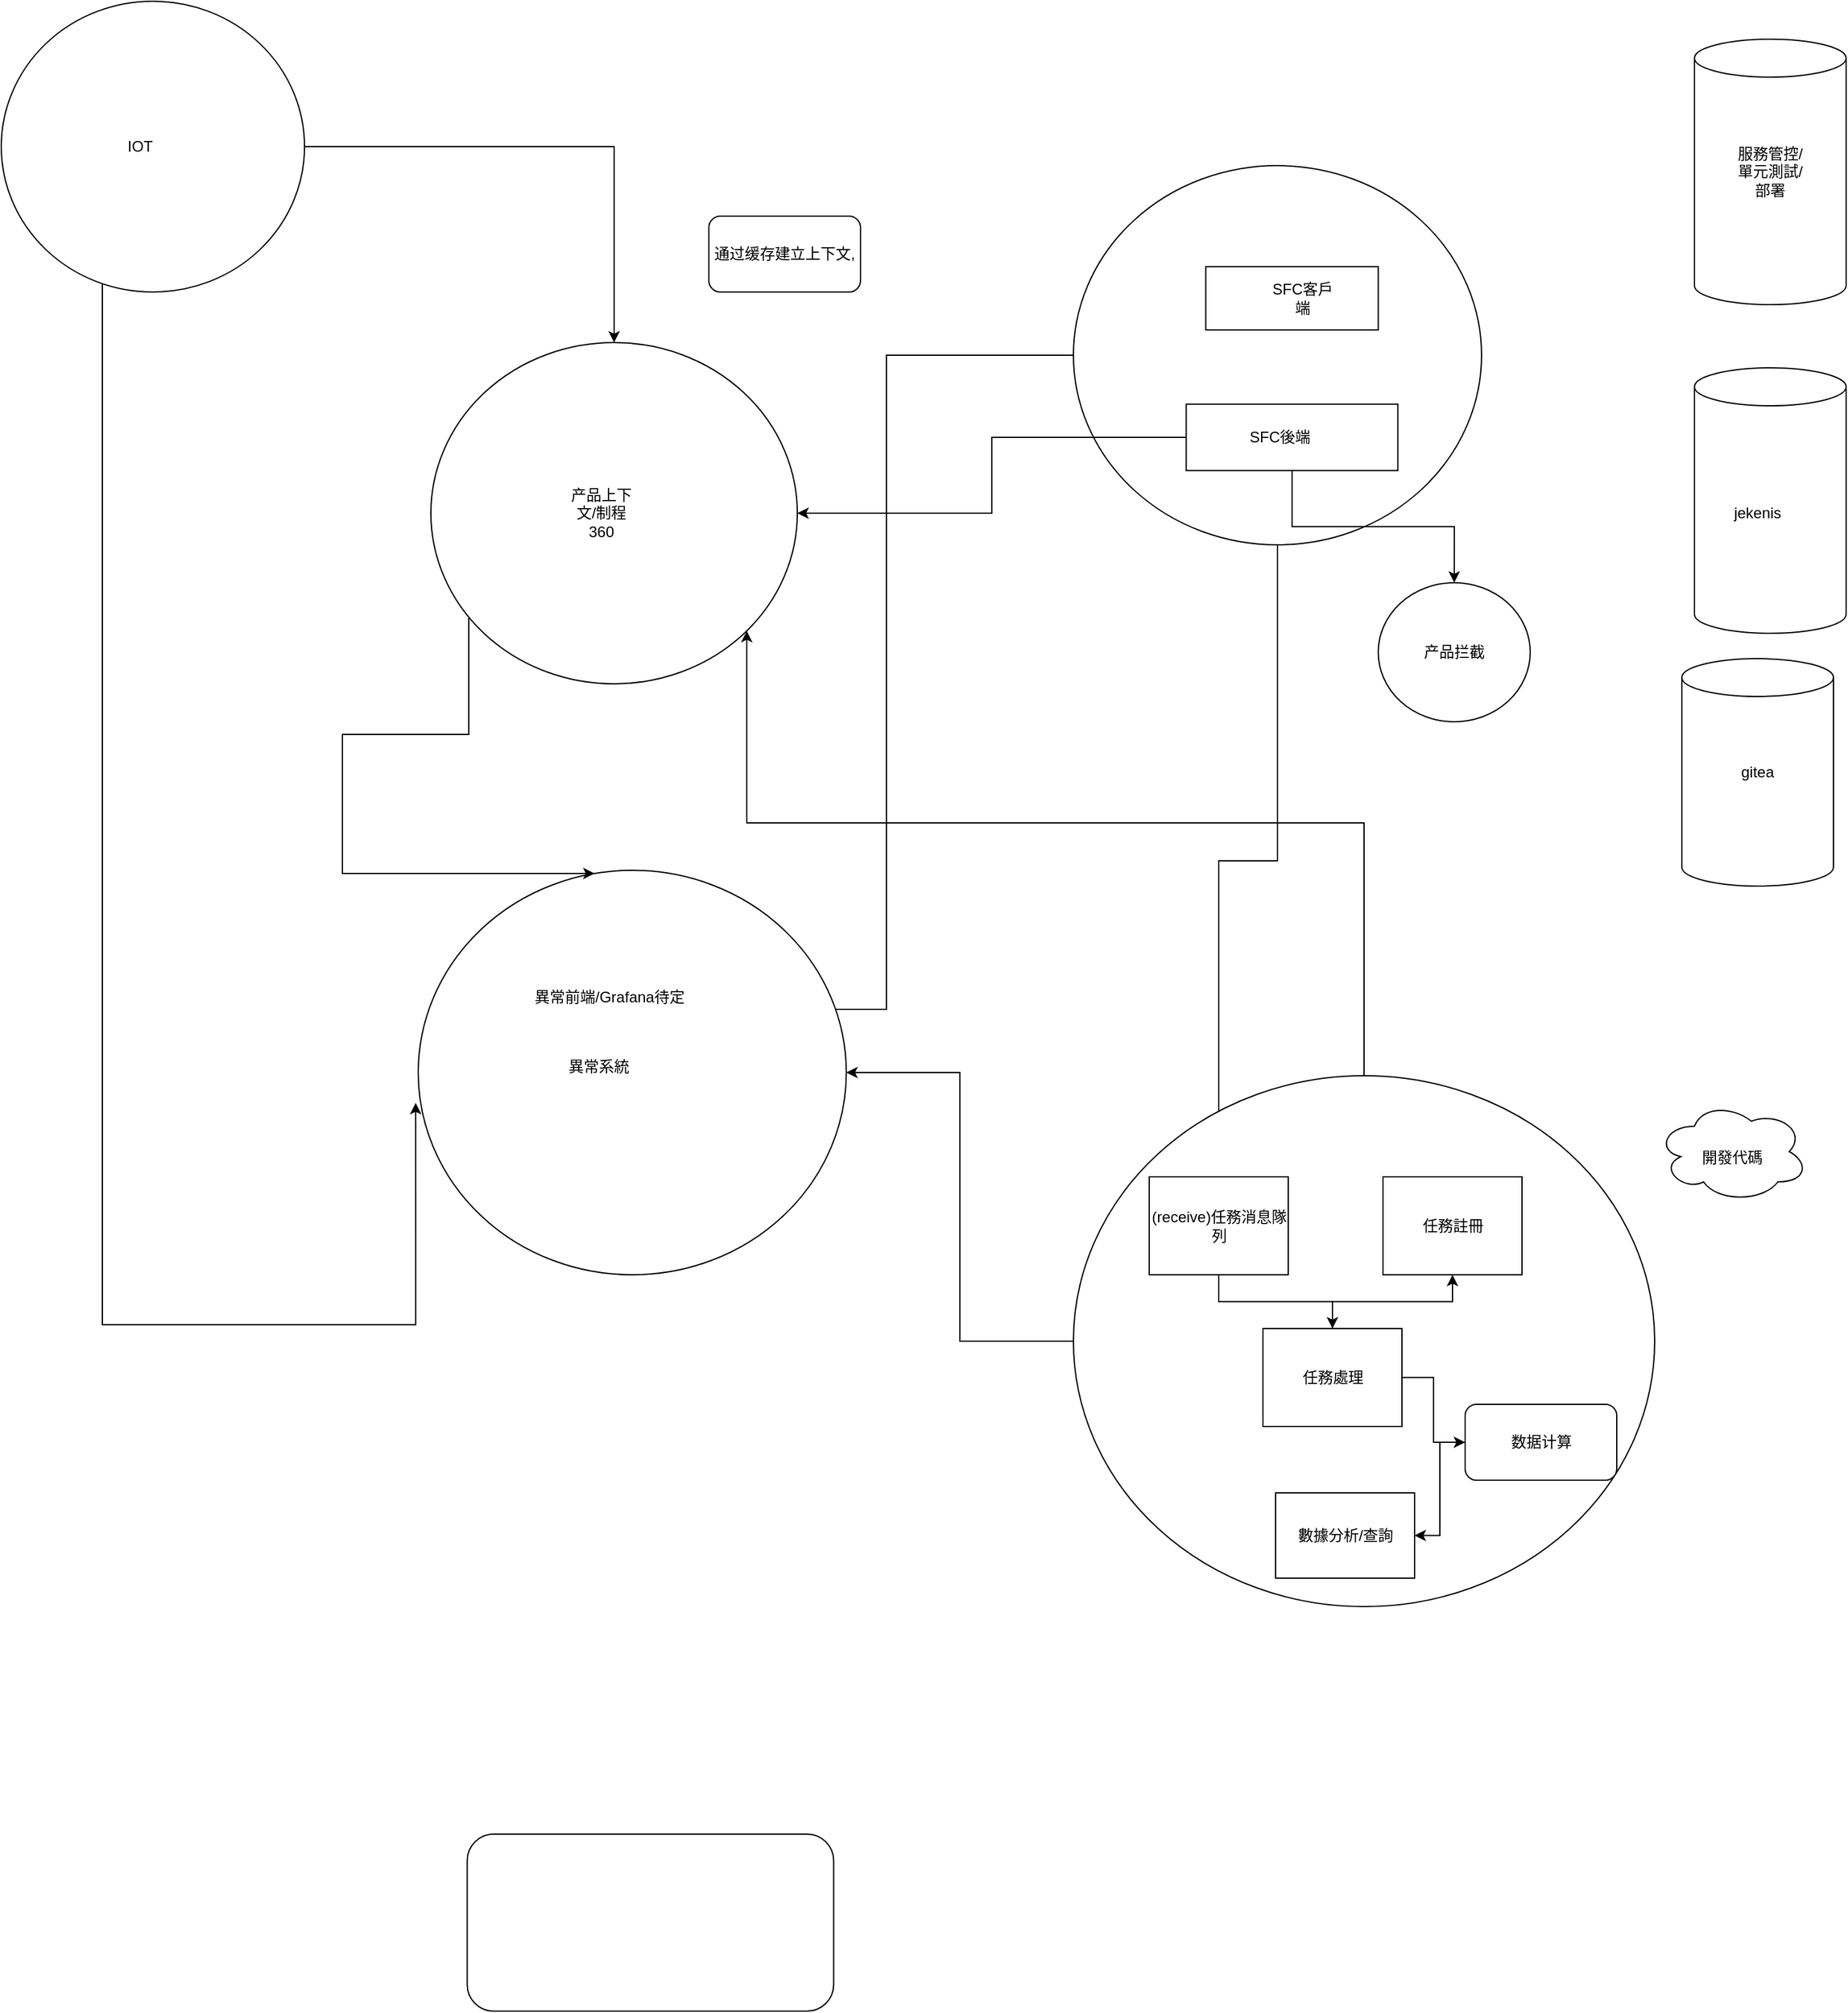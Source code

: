 <mxfile version="28.2.0">
  <diagram name="第 1 页" id="F0XA9BGTJGQq8EJeW2Vg">
    <mxGraphModel dx="2037" dy="1259" grid="1" gridSize="10" guides="1" tooltips="1" connect="1" arrows="1" fold="1" page="1" pageScale="1" pageWidth="827" pageHeight="1169" math="0" shadow="0">
      <root>
        <mxCell id="0" />
        <mxCell id="1" parent="0" />
        <mxCell id="stwq8ri4v3x9_fjbZmHY-48" style="edgeStyle=orthogonalEdgeStyle;rounded=0;orthogonalLoop=1;jettySize=auto;html=1;entryX=1;entryY=0.75;entryDx=0;entryDy=0;" parent="1" source="Jog6YgeHabasC2MlmQwj-1" target="stwq8ri4v3x9_fjbZmHY-6" edge="1">
          <mxGeometry relative="1" as="geometry" />
        </mxCell>
        <mxCell id="Jog6YgeHabasC2MlmQwj-1" value="" style="ellipse;whiteSpace=wrap;html=1;" parent="1" vertex="1">
          <mxGeometry x="948.5" y="230" width="323" height="300" as="geometry" />
        </mxCell>
        <mxCell id="Jog6YgeHabasC2MlmQwj-3" value="" style="rounded=1;whiteSpace=wrap;html=1;" parent="1" vertex="1">
          <mxGeometry x="468.75" y="1550" width="290" height="140" as="geometry" />
        </mxCell>
        <mxCell id="Jog6YgeHabasC2MlmQwj-5" value="" style="rounded=0;whiteSpace=wrap;html=1;" parent="1" vertex="1">
          <mxGeometry x="1053.25" y="310" width="136.5" height="50" as="geometry" />
        </mxCell>
        <mxCell id="stwq8ri4v3x9_fjbZmHY-37" style="edgeStyle=orthogonalEdgeStyle;rounded=0;orthogonalLoop=1;jettySize=auto;html=1;" parent="1" source="Jog6YgeHabasC2MlmQwj-6" target="stwq8ri4v3x9_fjbZmHY-32" edge="1">
          <mxGeometry relative="1" as="geometry" />
        </mxCell>
        <mxCell id="stwq8ri4v3x9_fjbZmHY-52" style="edgeStyle=orthogonalEdgeStyle;rounded=0;orthogonalLoop=1;jettySize=auto;html=1;" parent="1" source="Jog6YgeHabasC2MlmQwj-6" target="stwq8ri4v3x9_fjbZmHY-51" edge="1">
          <mxGeometry relative="1" as="geometry" />
        </mxCell>
        <mxCell id="Jog6YgeHabasC2MlmQwj-6" value="" style="rounded=0;whiteSpace=wrap;html=1;" parent="1" vertex="1">
          <mxGeometry x="1037.75" y="418.75" width="167.5" height="52.5" as="geometry" />
        </mxCell>
        <mxCell id="stwq8ri4v3x9_fjbZmHY-1" value="" style="ellipse;whiteSpace=wrap;html=1;" parent="1" vertex="1">
          <mxGeometry x="430" y="787.5" width="338.75" height="320" as="geometry" />
        </mxCell>
        <mxCell id="stwq8ri4v3x9_fjbZmHY-6" value="異常前端/Grafana待定" style="text;html=1;align=center;verticalAlign=middle;whiteSpace=wrap;rounded=0;" parent="1" vertex="1">
          <mxGeometry x="510" y="867.5" width="142.5" height="40" as="geometry" />
        </mxCell>
        <mxCell id="stwq8ri4v3x9_fjbZmHY-7" value="異常系統" style="text;html=1;align=center;verticalAlign=middle;whiteSpace=wrap;rounded=0;" parent="1" vertex="1">
          <mxGeometry x="542.5" y="927.5" width="60" height="30" as="geometry" />
        </mxCell>
        <mxCell id="stwq8ri4v3x9_fjbZmHY-8" value="SFC客戶端" style="text;html=1;align=center;verticalAlign=middle;whiteSpace=wrap;rounded=0;" parent="1" vertex="1">
          <mxGeometry x="1099.75" y="320" width="60" height="30" as="geometry" />
        </mxCell>
        <mxCell id="stwq8ri4v3x9_fjbZmHY-36" style="edgeStyle=orthogonalEdgeStyle;rounded=0;orthogonalLoop=1;jettySize=auto;html=1;" parent="1" source="Jog6YgeHabasC2MlmQwj-1" target="stwq8ri4v3x9_fjbZmHY-15" edge="1">
          <mxGeometry relative="1" as="geometry" />
        </mxCell>
        <mxCell id="stwq8ri4v3x9_fjbZmHY-9" value="SFC後端" style="text;html=1;align=center;verticalAlign=middle;whiteSpace=wrap;rounded=0;" parent="1" vertex="1">
          <mxGeometry x="1081.5" y="430" width="60" height="30" as="geometry" />
        </mxCell>
        <mxCell id="stwq8ri4v3x9_fjbZmHY-35" style="edgeStyle=orthogonalEdgeStyle;rounded=0;orthogonalLoop=1;jettySize=auto;html=1;" parent="1" source="stwq8ri4v3x9_fjbZmHY-12" target="stwq8ri4v3x9_fjbZmHY-32" edge="1">
          <mxGeometry relative="1" as="geometry">
            <Array as="points">
              <mxPoint x="1179" y="750" />
              <mxPoint x="690" y="750" />
            </Array>
          </mxGeometry>
        </mxCell>
        <mxCell id="stwq8ri4v3x9_fjbZmHY-47" style="edgeStyle=orthogonalEdgeStyle;rounded=0;orthogonalLoop=1;jettySize=auto;html=1;" parent="1" source="stwq8ri4v3x9_fjbZmHY-12" target="stwq8ri4v3x9_fjbZmHY-1" edge="1">
          <mxGeometry relative="1" as="geometry" />
        </mxCell>
        <mxCell id="stwq8ri4v3x9_fjbZmHY-12" value="" style="ellipse;whiteSpace=wrap;html=1;" parent="1" vertex="1">
          <mxGeometry x="948.5" y="950" width="460" height="420" as="geometry" />
        </mxCell>
        <mxCell id="stwq8ri4v3x9_fjbZmHY-29" value="" style="edgeStyle=orthogonalEdgeStyle;rounded=0;orthogonalLoop=1;jettySize=auto;html=1;" parent="1" source="stwq8ri4v3x9_fjbZmHY-13" target="stwq8ri4v3x9_fjbZmHY-28" edge="1">
          <mxGeometry relative="1" as="geometry" />
        </mxCell>
        <mxCell id="stwq8ri4v3x9_fjbZmHY-42" style="edgeStyle=orthogonalEdgeStyle;rounded=0;orthogonalLoop=1;jettySize=auto;html=1;" parent="1" source="stwq8ri4v3x9_fjbZmHY-13" target="stwq8ri4v3x9_fjbZmHY-39" edge="1">
          <mxGeometry relative="1" as="geometry" />
        </mxCell>
        <mxCell id="stwq8ri4v3x9_fjbZmHY-13" value="任務處理" style="rounded=0;whiteSpace=wrap;html=1;" parent="1" vertex="1">
          <mxGeometry x="1098.5" y="1150" width="110" height="77.5" as="geometry" />
        </mxCell>
        <mxCell id="stwq8ri4v3x9_fjbZmHY-41" style="edgeStyle=orthogonalEdgeStyle;rounded=0;orthogonalLoop=1;jettySize=auto;html=1;" parent="1" source="stwq8ri4v3x9_fjbZmHY-15" target="stwq8ri4v3x9_fjbZmHY-13" edge="1">
          <mxGeometry relative="1" as="geometry" />
        </mxCell>
        <mxCell id="stwq8ri4v3x9_fjbZmHY-15" value="(receive)任務消息隊列" style="rounded=0;whiteSpace=wrap;html=1;" parent="1" vertex="1">
          <mxGeometry x="1008.5" y="1030" width="110" height="77.5" as="geometry" />
        </mxCell>
        <mxCell id="stwq8ri4v3x9_fjbZmHY-16" value="數據分析/查詢" style="rounded=0;whiteSpace=wrap;html=1;" parent="1" vertex="1">
          <mxGeometry x="1108.5" y="1280" width="110" height="67.5" as="geometry" />
        </mxCell>
        <mxCell id="stwq8ri4v3x9_fjbZmHY-17" value="" style="shape=cylinder3;whiteSpace=wrap;html=1;boundedLbl=1;backgroundOutline=1;size=15;" parent="1" vertex="1">
          <mxGeometry x="1430" y="620" width="120" height="180" as="geometry" />
        </mxCell>
        <mxCell id="stwq8ri4v3x9_fjbZmHY-18" value="gitea" style="text;html=1;align=center;verticalAlign=middle;whiteSpace=wrap;rounded=0;" parent="1" vertex="1">
          <mxGeometry x="1460" y="695" width="60" height="30" as="geometry" />
        </mxCell>
        <mxCell id="stwq8ri4v3x9_fjbZmHY-19" value="" style="shape=cylinder3;whiteSpace=wrap;html=1;boundedLbl=1;backgroundOutline=1;size=15;" parent="1" vertex="1">
          <mxGeometry x="1440" y="390" width="120" height="210" as="geometry" />
        </mxCell>
        <mxCell id="stwq8ri4v3x9_fjbZmHY-20" value="jekenis" style="text;html=1;align=center;verticalAlign=middle;whiteSpace=wrap;rounded=0;" parent="1" vertex="1">
          <mxGeometry x="1460" y="490" width="60" height="30" as="geometry" />
        </mxCell>
        <mxCell id="stwq8ri4v3x9_fjbZmHY-21" value="" style="ellipse;shape=cloud;whiteSpace=wrap;html=1;" parent="1" vertex="1">
          <mxGeometry x="1410" y="970" width="120" height="80" as="geometry" />
        </mxCell>
        <mxCell id="stwq8ri4v3x9_fjbZmHY-22" value="開發代碼" style="text;html=1;align=center;verticalAlign=middle;whiteSpace=wrap;rounded=0;" parent="1" vertex="1">
          <mxGeometry x="1440" y="1000" width="60" height="30" as="geometry" />
        </mxCell>
        <mxCell id="stwq8ri4v3x9_fjbZmHY-24" value="" style="shape=cylinder3;whiteSpace=wrap;html=1;boundedLbl=1;backgroundOutline=1;size=15;" parent="1" vertex="1">
          <mxGeometry x="1440" y="130" width="120" height="210" as="geometry" />
        </mxCell>
        <mxCell id="stwq8ri4v3x9_fjbZmHY-25" value="服務管控/單元測試/部署" style="text;html=1;align=center;verticalAlign=middle;whiteSpace=wrap;rounded=0;" parent="1" vertex="1">
          <mxGeometry x="1470" y="220" width="60" height="30" as="geometry" />
        </mxCell>
        <mxCell id="stwq8ri4v3x9_fjbZmHY-26" style="edgeStyle=orthogonalEdgeStyle;rounded=0;orthogonalLoop=1;jettySize=auto;html=1;exitX=0.5;exitY=1;exitDx=0;exitDy=0;" parent="1" source="stwq8ri4v3x9_fjbZmHY-18" target="stwq8ri4v3x9_fjbZmHY-18" edge="1">
          <mxGeometry relative="1" as="geometry" />
        </mxCell>
        <mxCell id="stwq8ri4v3x9_fjbZmHY-28" value="任務註冊" style="rounded=0;whiteSpace=wrap;html=1;" parent="1" vertex="1">
          <mxGeometry x="1193.5" y="1030" width="110" height="77.5" as="geometry" />
        </mxCell>
        <mxCell id="stwq8ri4v3x9_fjbZmHY-34" style="edgeStyle=orthogonalEdgeStyle;rounded=0;orthogonalLoop=1;jettySize=auto;html=1;" parent="1" source="stwq8ri4v3x9_fjbZmHY-30" target="stwq8ri4v3x9_fjbZmHY-32" edge="1">
          <mxGeometry relative="1" as="geometry" />
        </mxCell>
        <mxCell id="stwq8ri4v3x9_fjbZmHY-30" value="" style="ellipse;whiteSpace=wrap;html=1;" parent="1" vertex="1">
          <mxGeometry x="100" y="100" width="240" height="230" as="geometry" />
        </mxCell>
        <mxCell id="stwq8ri4v3x9_fjbZmHY-31" value="IOT" style="text;html=1;align=center;verticalAlign=middle;whiteSpace=wrap;rounded=0;" parent="1" vertex="1">
          <mxGeometry x="180" y="200" width="60" height="30" as="geometry" />
        </mxCell>
        <mxCell id="stwq8ri4v3x9_fjbZmHY-46" style="edgeStyle=orthogonalEdgeStyle;rounded=0;orthogonalLoop=1;jettySize=auto;html=1;" parent="1" source="stwq8ri4v3x9_fjbZmHY-32" target="stwq8ri4v3x9_fjbZmHY-1" edge="1">
          <mxGeometry relative="1" as="geometry">
            <Array as="points">
              <mxPoint x="470" y="680" />
              <mxPoint x="370" y="680" />
              <mxPoint x="370" y="790" />
            </Array>
          </mxGeometry>
        </mxCell>
        <mxCell id="stwq8ri4v3x9_fjbZmHY-32" value="" style="ellipse;whiteSpace=wrap;html=1;" parent="1" vertex="1">
          <mxGeometry x="440" y="370" width="290" height="270" as="geometry" />
        </mxCell>
        <mxCell id="stwq8ri4v3x9_fjbZmHY-33" value="产品上下文/制程360" style="text;html=1;align=center;verticalAlign=middle;whiteSpace=wrap;rounded=0;" parent="1" vertex="1">
          <mxGeometry x="545" y="490" width="60" height="30" as="geometry" />
        </mxCell>
        <mxCell id="stwq8ri4v3x9_fjbZmHY-43" style="edgeStyle=orthogonalEdgeStyle;rounded=0;orthogonalLoop=1;jettySize=auto;html=1;entryX=1;entryY=0.5;entryDx=0;entryDy=0;" parent="1" source="stwq8ri4v3x9_fjbZmHY-39" target="stwq8ri4v3x9_fjbZmHY-16" edge="1">
          <mxGeometry relative="1" as="geometry" />
        </mxCell>
        <mxCell id="stwq8ri4v3x9_fjbZmHY-39" value="数据计算" style="rounded=1;whiteSpace=wrap;html=1;" parent="1" vertex="1">
          <mxGeometry x="1258.5" y="1210" width="120" height="60" as="geometry" />
        </mxCell>
        <mxCell id="stwq8ri4v3x9_fjbZmHY-44" style="edgeStyle=orthogonalEdgeStyle;rounded=0;orthogonalLoop=1;jettySize=auto;html=1;entryX=-0.006;entryY=0.575;entryDx=0;entryDy=0;entryPerimeter=0;" parent="1" source="stwq8ri4v3x9_fjbZmHY-30" target="stwq8ri4v3x9_fjbZmHY-1" edge="1">
          <mxGeometry relative="1" as="geometry">
            <Array as="points">
              <mxPoint x="180" y="1147" />
            </Array>
          </mxGeometry>
        </mxCell>
        <mxCell id="stwq8ri4v3x9_fjbZmHY-51" value="产品拦截" style="ellipse;whiteSpace=wrap;html=1;" parent="1" vertex="1">
          <mxGeometry x="1189.75" y="560" width="120.25" height="110" as="geometry" />
        </mxCell>
        <mxCell id="5q1YrE79FZFNU3yJ1Zdt-6" value="通过缓存建立上下文," style="rounded=1;whiteSpace=wrap;html=1;" vertex="1" parent="1">
          <mxGeometry x="660" y="270" width="120" height="60" as="geometry" />
        </mxCell>
      </root>
    </mxGraphModel>
  </diagram>
</mxfile>
